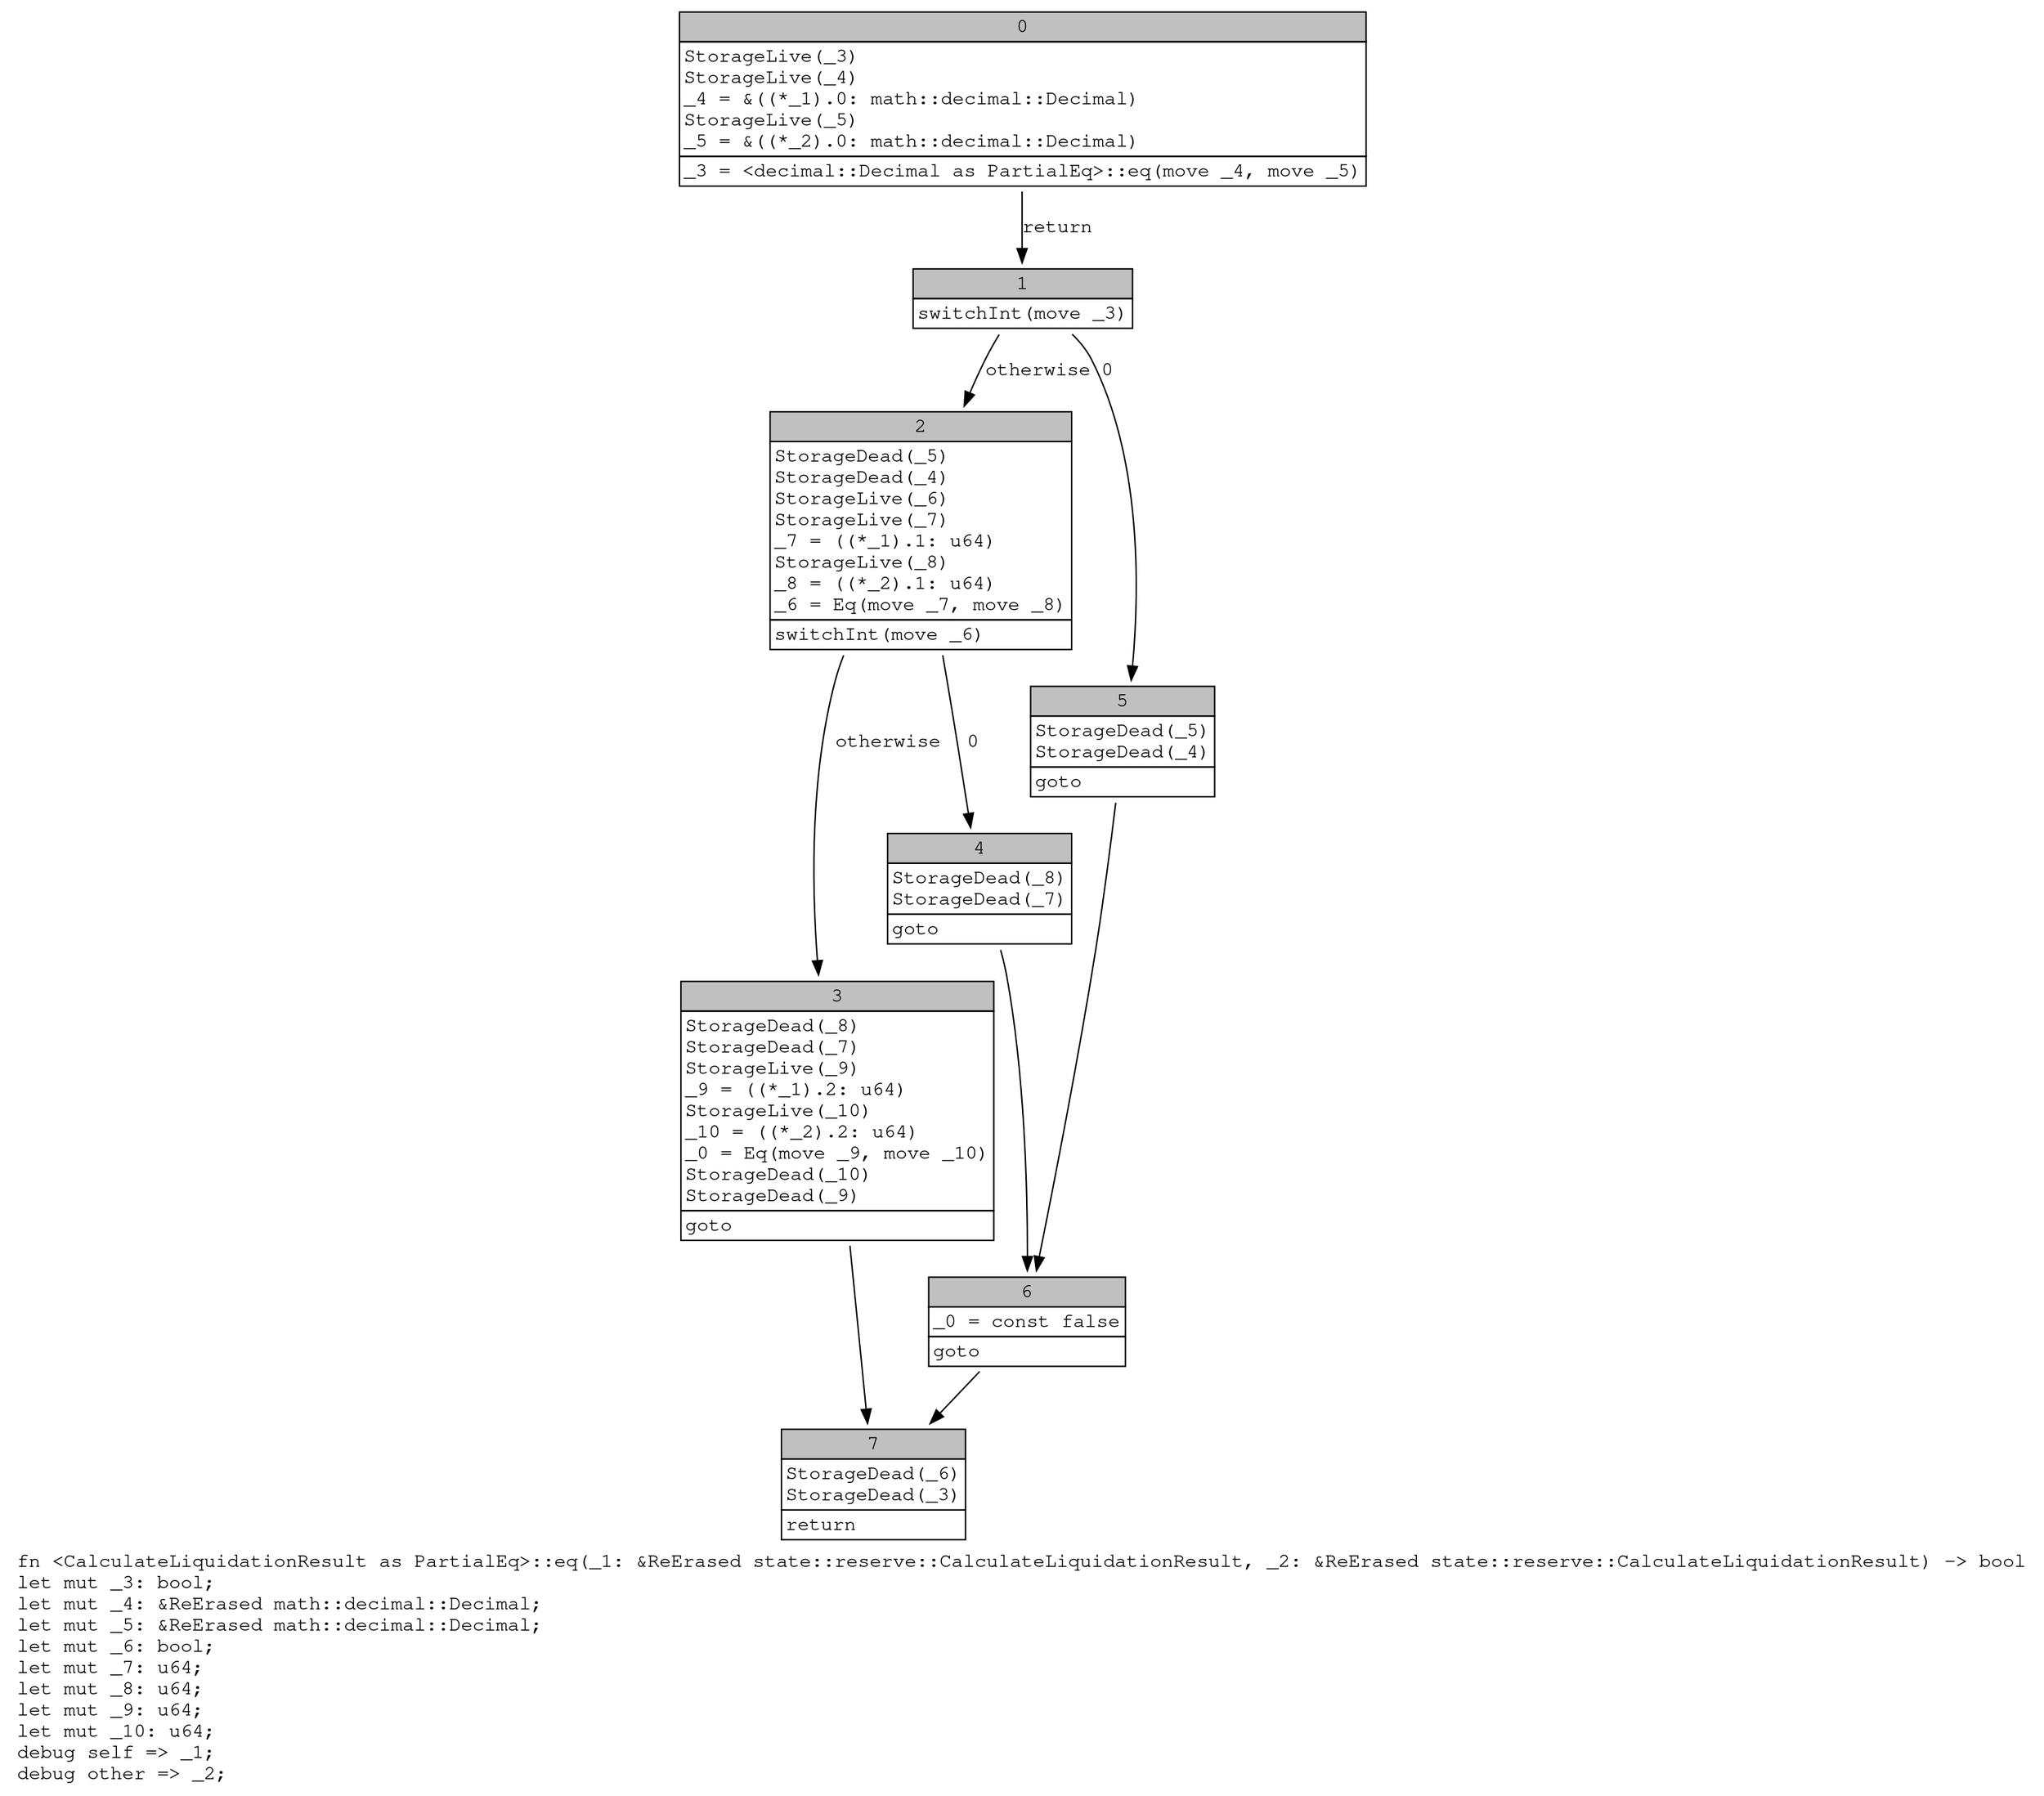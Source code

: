 digraph Mir_0_2298 {
    graph [fontname="Courier, monospace"];
    node [fontname="Courier, monospace"];
    edge [fontname="Courier, monospace"];
    label=<fn &lt;CalculateLiquidationResult as PartialEq&gt;::eq(_1: &amp;ReErased state::reserve::CalculateLiquidationResult, _2: &amp;ReErased state::reserve::CalculateLiquidationResult) -&gt; bool<br align="left"/>let mut _3: bool;<br align="left"/>let mut _4: &amp;ReErased math::decimal::Decimal;<br align="left"/>let mut _5: &amp;ReErased math::decimal::Decimal;<br align="left"/>let mut _6: bool;<br align="left"/>let mut _7: u64;<br align="left"/>let mut _8: u64;<br align="left"/>let mut _9: u64;<br align="left"/>let mut _10: u64;<br align="left"/>debug self =&gt; _1;<br align="left"/>debug other =&gt; _2;<br align="left"/>>;
    bb0__0_2298 [shape="none", label=<<table border="0" cellborder="1" cellspacing="0"><tr><td bgcolor="gray" align="center" colspan="1">0</td></tr><tr><td align="left" balign="left">StorageLive(_3)<br/>StorageLive(_4)<br/>_4 = &amp;((*_1).0: math::decimal::Decimal)<br/>StorageLive(_5)<br/>_5 = &amp;((*_2).0: math::decimal::Decimal)<br/></td></tr><tr><td align="left">_3 = &lt;decimal::Decimal as PartialEq&gt;::eq(move _4, move _5)</td></tr></table>>];
    bb1__0_2298 [shape="none", label=<<table border="0" cellborder="1" cellspacing="0"><tr><td bgcolor="gray" align="center" colspan="1">1</td></tr><tr><td align="left">switchInt(move _3)</td></tr></table>>];
    bb2__0_2298 [shape="none", label=<<table border="0" cellborder="1" cellspacing="0"><tr><td bgcolor="gray" align="center" colspan="1">2</td></tr><tr><td align="left" balign="left">StorageDead(_5)<br/>StorageDead(_4)<br/>StorageLive(_6)<br/>StorageLive(_7)<br/>_7 = ((*_1).1: u64)<br/>StorageLive(_8)<br/>_8 = ((*_2).1: u64)<br/>_6 = Eq(move _7, move _8)<br/></td></tr><tr><td align="left">switchInt(move _6)</td></tr></table>>];
    bb3__0_2298 [shape="none", label=<<table border="0" cellborder="1" cellspacing="0"><tr><td bgcolor="gray" align="center" colspan="1">3</td></tr><tr><td align="left" balign="left">StorageDead(_8)<br/>StorageDead(_7)<br/>StorageLive(_9)<br/>_9 = ((*_1).2: u64)<br/>StorageLive(_10)<br/>_10 = ((*_2).2: u64)<br/>_0 = Eq(move _9, move _10)<br/>StorageDead(_10)<br/>StorageDead(_9)<br/></td></tr><tr><td align="left">goto</td></tr></table>>];
    bb4__0_2298 [shape="none", label=<<table border="0" cellborder="1" cellspacing="0"><tr><td bgcolor="gray" align="center" colspan="1">4</td></tr><tr><td align="left" balign="left">StorageDead(_8)<br/>StorageDead(_7)<br/></td></tr><tr><td align="left">goto</td></tr></table>>];
    bb5__0_2298 [shape="none", label=<<table border="0" cellborder="1" cellspacing="0"><tr><td bgcolor="gray" align="center" colspan="1">5</td></tr><tr><td align="left" balign="left">StorageDead(_5)<br/>StorageDead(_4)<br/></td></tr><tr><td align="left">goto</td></tr></table>>];
    bb6__0_2298 [shape="none", label=<<table border="0" cellborder="1" cellspacing="0"><tr><td bgcolor="gray" align="center" colspan="1">6</td></tr><tr><td align="left" balign="left">_0 = const false<br/></td></tr><tr><td align="left">goto</td></tr></table>>];
    bb7__0_2298 [shape="none", label=<<table border="0" cellborder="1" cellspacing="0"><tr><td bgcolor="gray" align="center" colspan="1">7</td></tr><tr><td align="left" balign="left">StorageDead(_6)<br/>StorageDead(_3)<br/></td></tr><tr><td align="left">return</td></tr></table>>];
    bb0__0_2298 -> bb1__0_2298 [label="return"];
    bb1__0_2298 -> bb5__0_2298 [label="0"];
    bb1__0_2298 -> bb2__0_2298 [label="otherwise"];
    bb2__0_2298 -> bb4__0_2298 [label="0"];
    bb2__0_2298 -> bb3__0_2298 [label="otherwise"];
    bb3__0_2298 -> bb7__0_2298 [label=""];
    bb4__0_2298 -> bb6__0_2298 [label=""];
    bb5__0_2298 -> bb6__0_2298 [label=""];
    bb6__0_2298 -> bb7__0_2298 [label=""];
}
